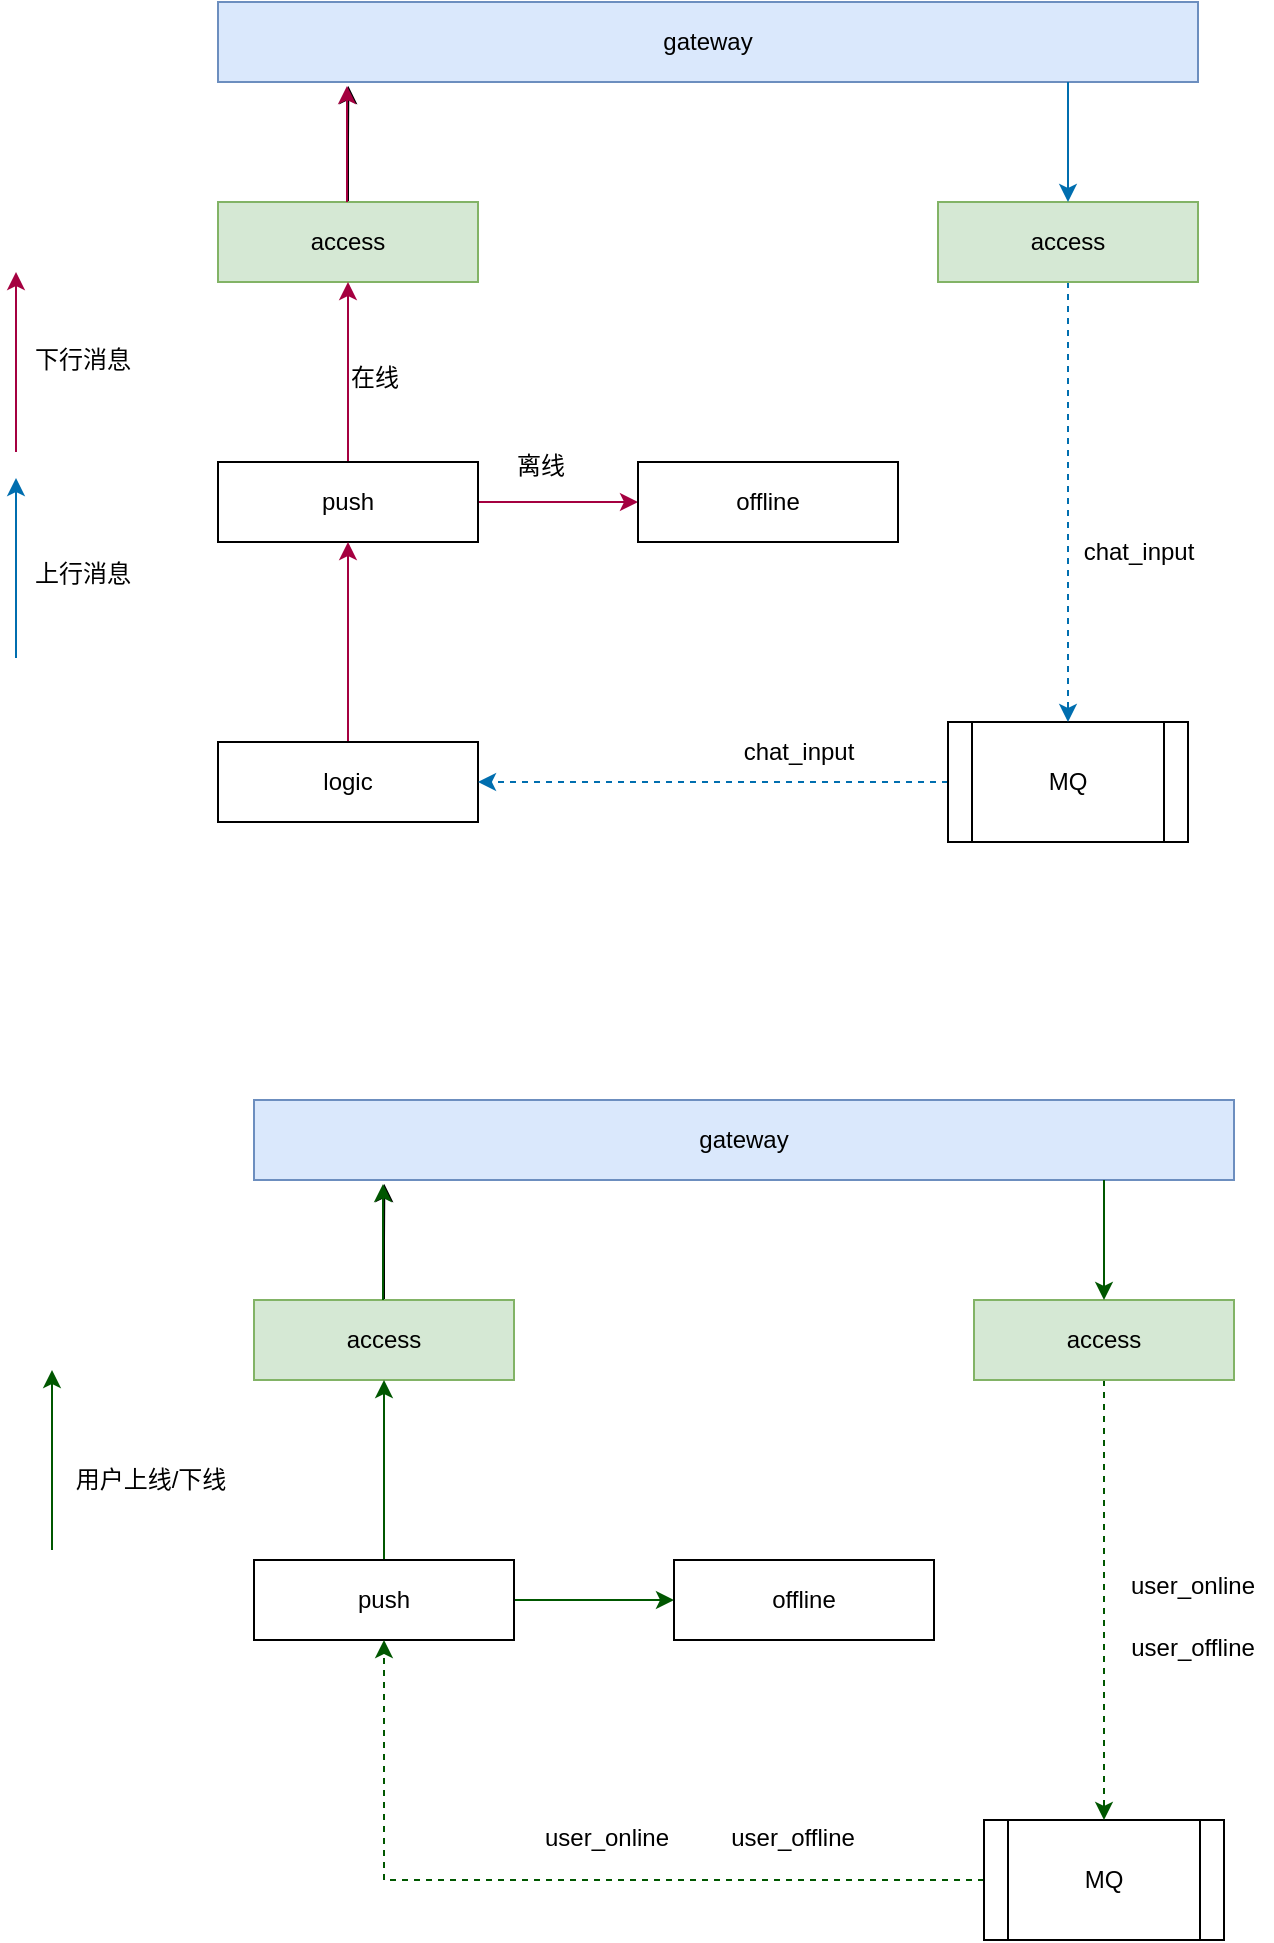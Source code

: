 <mxfile version="24.7.8" pages="3">
  <diagram id="cVeUh3_A2WM-X51wlseu" name="业务架构图">
    <mxGraphModel dx="1036" dy="614" grid="0" gridSize="10" guides="1" tooltips="1" connect="1" arrows="1" fold="1" page="1" pageScale="1" pageWidth="827" pageHeight="1169" math="0" shadow="0">
      <root>
        <mxCell id="0" />
        <mxCell id="1" parent="0" />
        <mxCell id="NDTbb1fdub4gOZgtGCQw-19" style="edgeStyle=orthogonalEdgeStyle;rounded=0;orthogonalLoop=1;jettySize=auto;html=1;entryX=0.133;entryY=1.05;entryDx=0;entryDy=0;entryPerimeter=0;" parent="1" source="NDTbb1fdub4gOZgtGCQw-2" target="NDTbb1fdub4gOZgtGCQw-12" edge="1">
          <mxGeometry relative="1" as="geometry" />
        </mxCell>
        <mxCell id="NDTbb1fdub4gOZgtGCQw-2" value="access" style="rounded=0;whiteSpace=wrap;html=1;fillColor=#d5e8d4;strokeColor=#82b366;" parent="1" vertex="1">
          <mxGeometry x="170" y="210" width="130" height="40" as="geometry" />
        </mxCell>
        <mxCell id="NDTbb1fdub4gOZgtGCQw-18" style="edgeStyle=orthogonalEdgeStyle;rounded=0;orthogonalLoop=1;jettySize=auto;html=1;entryX=0.5;entryY=1;entryDx=0;entryDy=0;fillColor=#d80073;strokeColor=#A50040;" parent="1" source="NDTbb1fdub4gOZgtGCQw-5" target="NDTbb1fdub4gOZgtGCQw-2" edge="1">
          <mxGeometry relative="1" as="geometry" />
        </mxCell>
        <mxCell id="NDTbb1fdub4gOZgtGCQw-20" style="edgeStyle=orthogonalEdgeStyle;rounded=0;orthogonalLoop=1;jettySize=auto;html=1;entryX=0;entryY=0.5;entryDx=0;entryDy=0;fillColor=#d80073;strokeColor=#A50040;" parent="1" source="NDTbb1fdub4gOZgtGCQw-5" target="NDTbb1fdub4gOZgtGCQw-8" edge="1">
          <mxGeometry relative="1" as="geometry" />
        </mxCell>
        <mxCell id="NDTbb1fdub4gOZgtGCQw-5" value="push" style="rounded=0;whiteSpace=wrap;html=1;" parent="1" vertex="1">
          <mxGeometry x="170" y="340" width="130" height="40" as="geometry" />
        </mxCell>
        <mxCell id="NDTbb1fdub4gOZgtGCQw-17" style="edgeStyle=orthogonalEdgeStyle;rounded=0;orthogonalLoop=1;jettySize=auto;html=1;entryX=0.5;entryY=1;entryDx=0;entryDy=0;fillColor=#d80073;strokeColor=#A50040;" parent="1" source="NDTbb1fdub4gOZgtGCQw-7" target="NDTbb1fdub4gOZgtGCQw-5" edge="1">
          <mxGeometry relative="1" as="geometry" />
        </mxCell>
        <mxCell id="NDTbb1fdub4gOZgtGCQw-7" value="logic" style="rounded=0;whiteSpace=wrap;html=1;" parent="1" vertex="1">
          <mxGeometry x="170" y="480" width="130" height="40" as="geometry" />
        </mxCell>
        <mxCell id="NDTbb1fdub4gOZgtGCQw-8" value="offline" style="rounded=0;whiteSpace=wrap;html=1;" parent="1" vertex="1">
          <mxGeometry x="380" y="340" width="130" height="40" as="geometry" />
        </mxCell>
        <mxCell id="NDTbb1fdub4gOZgtGCQw-25" style="edgeStyle=orthogonalEdgeStyle;rounded=0;orthogonalLoop=1;jettySize=auto;html=1;dashed=1;fillColor=#1ba1e2;strokeColor=#006EAF;" parent="1" source="NDTbb1fdub4gOZgtGCQw-11" target="NDTbb1fdub4gOZgtGCQw-7" edge="1">
          <mxGeometry relative="1" as="geometry" />
        </mxCell>
        <mxCell id="NDTbb1fdub4gOZgtGCQw-11" value="MQ" style="shape=process;whiteSpace=wrap;html=1;backgroundOutline=1;" parent="1" vertex="1">
          <mxGeometry x="535" y="470" width="120" height="60" as="geometry" />
        </mxCell>
        <mxCell id="NDTbb1fdub4gOZgtGCQw-12" value="gateway" style="rounded=0;whiteSpace=wrap;html=1;fillColor=#dae8fc;strokeColor=#6c8ebf;" parent="1" vertex="1">
          <mxGeometry x="170" y="110" width="490" height="40" as="geometry" />
        </mxCell>
        <mxCell id="NDTbb1fdub4gOZgtGCQw-24" style="edgeStyle=orthogonalEdgeStyle;rounded=0;orthogonalLoop=1;jettySize=auto;html=1;entryX=0.5;entryY=0;entryDx=0;entryDy=0;dashed=1;fillColor=#1ba1e2;strokeColor=#006EAF;" parent="1" source="NDTbb1fdub4gOZgtGCQw-21" target="NDTbb1fdub4gOZgtGCQw-11" edge="1">
          <mxGeometry relative="1" as="geometry" />
        </mxCell>
        <mxCell id="NDTbb1fdub4gOZgtGCQw-21" value="access" style="rounded=0;whiteSpace=wrap;html=1;fillColor=#d5e8d4;strokeColor=#82b366;" parent="1" vertex="1">
          <mxGeometry x="530" y="210" width="130" height="40" as="geometry" />
        </mxCell>
        <mxCell id="NDTbb1fdub4gOZgtGCQw-23" value="" style="endArrow=classic;html=1;rounded=0;entryX=0.5;entryY=0;entryDx=0;entryDy=0;fillColor=#1ba1e2;strokeColor=#006EAF;" parent="1" target="NDTbb1fdub4gOZgtGCQw-21" edge="1">
          <mxGeometry width="50" height="50" relative="1" as="geometry">
            <mxPoint x="595" y="150" as="sourcePoint" />
            <mxPoint x="700" y="320" as="targetPoint" />
          </mxGeometry>
        </mxCell>
        <mxCell id="NDTbb1fdub4gOZgtGCQw-26" value="chat_input" style="text;html=1;align=center;verticalAlign=middle;resizable=0;points=[];autosize=1;strokeColor=none;fillColor=none;" parent="1" vertex="1">
          <mxGeometry x="590" y="370" width="80" height="30" as="geometry" />
        </mxCell>
        <mxCell id="NDTbb1fdub4gOZgtGCQw-27" value="chat_input" style="text;html=1;align=center;verticalAlign=middle;resizable=0;points=[];autosize=1;strokeColor=none;fillColor=none;" parent="1" vertex="1">
          <mxGeometry x="420" y="470" width="80" height="30" as="geometry" />
        </mxCell>
        <mxCell id="NDTbb1fdub4gOZgtGCQw-28" style="edgeStyle=orthogonalEdgeStyle;rounded=0;orthogonalLoop=1;jettySize=auto;html=1;entryX=0.133;entryY=1.05;entryDx=0;entryDy=0;entryPerimeter=0;fillColor=#d80073;strokeColor=#A50040;" parent="1" edge="1">
          <mxGeometry relative="1" as="geometry">
            <mxPoint x="234.5" y="210" as="sourcePoint" />
            <mxPoint x="234.5" y="152" as="targetPoint" />
          </mxGeometry>
        </mxCell>
        <mxCell id="NDTbb1fdub4gOZgtGCQw-29" style="edgeStyle=orthogonalEdgeStyle;rounded=0;orthogonalLoop=1;jettySize=auto;html=1;entryX=0.5;entryY=1;entryDx=0;entryDy=0;fillColor=#d80073;strokeColor=#A50040;" parent="1" edge="1">
          <mxGeometry relative="1" as="geometry">
            <mxPoint x="69" y="335" as="sourcePoint" />
            <mxPoint x="69" y="245" as="targetPoint" />
            <Array as="points">
              <mxPoint x="69" y="253" />
              <mxPoint x="69" y="253" />
            </Array>
          </mxGeometry>
        </mxCell>
        <mxCell id="NDTbb1fdub4gOZgtGCQw-30" value="下行消息" style="text;html=1;align=center;verticalAlign=middle;resizable=0;points=[];autosize=1;strokeColor=none;fillColor=none;" parent="1" vertex="1">
          <mxGeometry x="69" y="276" width="66" height="26" as="geometry" />
        </mxCell>
        <mxCell id="NDTbb1fdub4gOZgtGCQw-32" style="edgeStyle=orthogonalEdgeStyle;rounded=0;orthogonalLoop=1;jettySize=auto;html=1;entryX=0.5;entryY=1;entryDx=0;entryDy=0;fillColor=#1ba1e2;strokeColor=#006EAF;" parent="1" edge="1">
          <mxGeometry relative="1" as="geometry">
            <mxPoint x="69" y="438" as="sourcePoint" />
            <mxPoint x="69" y="348" as="targetPoint" />
            <Array as="points">
              <mxPoint x="69" y="356" />
              <mxPoint x="69" y="356" />
            </Array>
          </mxGeometry>
        </mxCell>
        <mxCell id="NDTbb1fdub4gOZgtGCQw-33" value="上行消息" style="text;html=1;align=center;verticalAlign=middle;resizable=0;points=[];autosize=1;strokeColor=none;fillColor=none;" parent="1" vertex="1">
          <mxGeometry x="69" y="383" width="66" height="26" as="geometry" />
        </mxCell>
        <mxCell id="NDTbb1fdub4gOZgtGCQw-34" style="edgeStyle=orthogonalEdgeStyle;rounded=0;orthogonalLoop=1;jettySize=auto;html=1;entryX=0.133;entryY=1.05;entryDx=0;entryDy=0;entryPerimeter=0;" parent="1" source="NDTbb1fdub4gOZgtGCQw-35" target="NDTbb1fdub4gOZgtGCQw-44" edge="1">
          <mxGeometry relative="1" as="geometry" />
        </mxCell>
        <mxCell id="NDTbb1fdub4gOZgtGCQw-35" value="access" style="rounded=0;whiteSpace=wrap;html=1;fillColor=#d5e8d4;strokeColor=#82b366;" parent="1" vertex="1">
          <mxGeometry x="188" y="759" width="130" height="40" as="geometry" />
        </mxCell>
        <mxCell id="NDTbb1fdub4gOZgtGCQw-36" style="edgeStyle=orthogonalEdgeStyle;rounded=0;orthogonalLoop=1;jettySize=auto;html=1;entryX=0.5;entryY=1;entryDx=0;entryDy=0;fillColor=#008a00;strokeColor=#005700;" parent="1" source="NDTbb1fdub4gOZgtGCQw-38" target="NDTbb1fdub4gOZgtGCQw-35" edge="1">
          <mxGeometry relative="1" as="geometry" />
        </mxCell>
        <mxCell id="NDTbb1fdub4gOZgtGCQw-37" style="edgeStyle=orthogonalEdgeStyle;rounded=0;orthogonalLoop=1;jettySize=auto;html=1;entryX=0;entryY=0.5;entryDx=0;entryDy=0;fillColor=#008a00;strokeColor=#005700;" parent="1" source="NDTbb1fdub4gOZgtGCQw-38" target="NDTbb1fdub4gOZgtGCQw-41" edge="1">
          <mxGeometry relative="1" as="geometry" />
        </mxCell>
        <mxCell id="NDTbb1fdub4gOZgtGCQw-38" value="push" style="rounded=0;whiteSpace=wrap;html=1;" parent="1" vertex="1">
          <mxGeometry x="188" y="889" width="130" height="40" as="geometry" />
        </mxCell>
        <mxCell id="NDTbb1fdub4gOZgtGCQw-41" value="offline" style="rounded=0;whiteSpace=wrap;html=1;" parent="1" vertex="1">
          <mxGeometry x="398" y="889" width="130" height="40" as="geometry" />
        </mxCell>
        <mxCell id="NDTbb1fdub4gOZgtGCQw-42" style="edgeStyle=orthogonalEdgeStyle;rounded=0;orthogonalLoop=1;jettySize=auto;html=1;dashed=1;fillColor=#008a00;strokeColor=#005700;entryX=0.5;entryY=1;entryDx=0;entryDy=0;" parent="1" source="NDTbb1fdub4gOZgtGCQw-43" target="NDTbb1fdub4gOZgtGCQw-38" edge="1">
          <mxGeometry relative="1" as="geometry">
            <mxPoint x="318" y="1049" as="targetPoint" />
          </mxGeometry>
        </mxCell>
        <mxCell id="NDTbb1fdub4gOZgtGCQw-43" value="MQ" style="shape=process;whiteSpace=wrap;html=1;backgroundOutline=1;" parent="1" vertex="1">
          <mxGeometry x="553" y="1019" width="120" height="60" as="geometry" />
        </mxCell>
        <mxCell id="NDTbb1fdub4gOZgtGCQw-44" value="gateway" style="rounded=0;whiteSpace=wrap;html=1;fillColor=#dae8fc;strokeColor=#6c8ebf;" parent="1" vertex="1">
          <mxGeometry x="188" y="659" width="490" height="40" as="geometry" />
        </mxCell>
        <mxCell id="NDTbb1fdub4gOZgtGCQw-45" style="edgeStyle=orthogonalEdgeStyle;rounded=0;orthogonalLoop=1;jettySize=auto;html=1;entryX=0.5;entryY=0;entryDx=0;entryDy=0;dashed=1;fillColor=#008a00;strokeColor=#005700;" parent="1" source="NDTbb1fdub4gOZgtGCQw-46" target="NDTbb1fdub4gOZgtGCQw-43" edge="1">
          <mxGeometry relative="1" as="geometry" />
        </mxCell>
        <mxCell id="NDTbb1fdub4gOZgtGCQw-46" value="access" style="rounded=0;whiteSpace=wrap;html=1;fillColor=#d5e8d4;strokeColor=#82b366;" parent="1" vertex="1">
          <mxGeometry x="548" y="759" width="130" height="40" as="geometry" />
        </mxCell>
        <mxCell id="NDTbb1fdub4gOZgtGCQw-47" value="" style="endArrow=classic;html=1;rounded=0;entryX=0.5;entryY=0;entryDx=0;entryDy=0;fillColor=#008a00;strokeColor=#005700;" parent="1" target="NDTbb1fdub4gOZgtGCQw-46" edge="1">
          <mxGeometry width="50" height="50" relative="1" as="geometry">
            <mxPoint x="613" y="699" as="sourcePoint" />
            <mxPoint x="718" y="869" as="targetPoint" />
          </mxGeometry>
        </mxCell>
        <mxCell id="NDTbb1fdub4gOZgtGCQw-48" value="user_online" style="text;html=1;align=center;verticalAlign=middle;resizable=0;points=[];autosize=1;strokeColor=none;fillColor=none;" parent="1" vertex="1">
          <mxGeometry x="617" y="889" width="80" height="26" as="geometry" />
        </mxCell>
        <mxCell id="NDTbb1fdub4gOZgtGCQw-50" style="edgeStyle=orthogonalEdgeStyle;rounded=0;orthogonalLoop=1;jettySize=auto;html=1;entryX=0.133;entryY=1.05;entryDx=0;entryDy=0;entryPerimeter=0;fillColor=#008a00;strokeColor=#005700;" parent="1" edge="1">
          <mxGeometry relative="1" as="geometry">
            <mxPoint x="252.5" y="759" as="sourcePoint" />
            <mxPoint x="252.5" y="701" as="targetPoint" />
          </mxGeometry>
        </mxCell>
        <mxCell id="NDTbb1fdub4gOZgtGCQw-51" style="edgeStyle=orthogonalEdgeStyle;rounded=0;orthogonalLoop=1;jettySize=auto;html=1;entryX=0.5;entryY=1;entryDx=0;entryDy=0;fillColor=#008a00;strokeColor=#005700;" parent="1" edge="1">
          <mxGeometry relative="1" as="geometry">
            <mxPoint x="87" y="884" as="sourcePoint" />
            <mxPoint x="87" y="794" as="targetPoint" />
            <Array as="points">
              <mxPoint x="87" y="802" />
              <mxPoint x="87" y="802" />
            </Array>
          </mxGeometry>
        </mxCell>
        <mxCell id="NDTbb1fdub4gOZgtGCQw-52" value="用户上线/下线" style="text;html=1;align=center;verticalAlign=middle;resizable=0;points=[];autosize=1;strokeColor=none;fillColor=none;" parent="1" vertex="1">
          <mxGeometry x="89" y="836" width="93" height="26" as="geometry" />
        </mxCell>
        <mxCell id="NDTbb1fdub4gOZgtGCQw-56" value="在线" style="text;html=1;align=center;verticalAlign=middle;resizable=0;points=[];autosize=1;strokeColor=none;fillColor=none;" parent="1" vertex="1">
          <mxGeometry x="227" y="285" width="42" height="26" as="geometry" />
        </mxCell>
        <mxCell id="NDTbb1fdub4gOZgtGCQw-57" value="离线" style="text;html=1;align=center;verticalAlign=middle;resizable=0;points=[];autosize=1;strokeColor=none;fillColor=none;" parent="1" vertex="1">
          <mxGeometry x="310" y="329" width="42" height="26" as="geometry" />
        </mxCell>
        <mxCell id="D4LVCwCwJRpe1eocPsye-1" value="user_online" style="text;html=1;align=center;verticalAlign=middle;resizable=0;points=[];autosize=1;strokeColor=none;fillColor=none;" parent="1" vertex="1">
          <mxGeometry x="324" y="1015" width="80" height="26" as="geometry" />
        </mxCell>
        <mxCell id="D4LVCwCwJRpe1eocPsye-2" value="user_offline" style="text;html=1;align=center;verticalAlign=middle;resizable=0;points=[];autosize=1;strokeColor=none;fillColor=none;" parent="1" vertex="1">
          <mxGeometry x="617" y="920" width="80" height="26" as="geometry" />
        </mxCell>
        <mxCell id="D4LVCwCwJRpe1eocPsye-3" value="user_offline" style="text;html=1;align=center;verticalAlign=middle;resizable=0;points=[];autosize=1;strokeColor=none;fillColor=none;" parent="1" vertex="1">
          <mxGeometry x="417" y="1015" width="80" height="26" as="geometry" />
        </mxCell>
      </root>
    </mxGraphModel>
  </diagram>
  <diagram id="T8XG3j-cZtYXphsDOoxV" name="认证流程">
    <mxGraphModel dx="1036" dy="614" grid="0" gridSize="10" guides="1" tooltips="1" connect="1" arrows="1" fold="1" page="1" pageScale="1" pageWidth="827" pageHeight="1169" math="0" shadow="0">
      <root>
        <mxCell id="0" />
        <mxCell id="1" parent="0" />
        <mxCell id="kZqQIZWyuM2Vv-hapQI7-2" value="认证服务" style="rounded=0;whiteSpace=wrap;html=1;fillColor=#ffe6cc;strokeColor=#d79b00;" vertex="1" parent="1">
          <mxGeometry x="231" y="320" width="130" height="40" as="geometry" />
        </mxCell>
        <mxCell id="kZqQIZWyuM2Vv-hapQI7-23" style="edgeStyle=orthogonalEdgeStyle;rounded=0;orthogonalLoop=1;jettySize=auto;html=1;entryX=0.5;entryY=0;entryDx=0;entryDy=0;exitX=0.133;exitY=1.065;exitDx=0;exitDy=0;exitPerimeter=0;" edge="1" parent="1" source="kZqQIZWyuM2Vv-hapQI7-9" target="kZqQIZWyuM2Vv-hapQI7-2">
          <mxGeometry relative="1" as="geometry" />
        </mxCell>
        <mxCell id="kZqQIZWyuM2Vv-hapQI7-9" value="gateway" style="rounded=0;whiteSpace=wrap;html=1;fillColor=#dae8fc;strokeColor=#6c8ebf;" vertex="1" parent="1">
          <mxGeometry x="231" y="190" width="490" height="40" as="geometry" />
        </mxCell>
        <mxCell id="kZqQIZWyuM2Vv-hapQI7-11" value="业务服务" style="rounded=0;whiteSpace=wrap;html=1;fillColor=#d5e8d4;strokeColor=#82b366;" vertex="1" parent="1">
          <mxGeometry x="591" y="320" width="130" height="40" as="geometry" />
        </mxCell>
        <mxCell id="kZqQIZWyuM2Vv-hapQI7-12" value="" style="endArrow=classic;html=1;rounded=0;entryX=0.5;entryY=0;entryDx=0;entryDy=0;fillColor=#008a00;strokeColor=#005700;" edge="1" parent="1" target="kZqQIZWyuM2Vv-hapQI7-11">
          <mxGeometry width="50" height="50" relative="1" as="geometry">
            <mxPoint x="656" y="230" as="sourcePoint" />
            <mxPoint x="761" y="400" as="targetPoint" />
          </mxGeometry>
        </mxCell>
        <mxCell id="kZqQIZWyuM2Vv-hapQI7-20" value="用户" style="shape=umlActor;verticalLabelPosition=bottom;verticalAlign=top;html=1;outlineConnect=0;" vertex="1" parent="1">
          <mxGeometry x="441" y="10" width="30" height="60" as="geometry" />
        </mxCell>
        <mxCell id="kZqQIZWyuM2Vv-hapQI7-22" style="edgeStyle=orthogonalEdgeStyle;rounded=0;orthogonalLoop=1;jettySize=auto;html=1;entryX=0.459;entryY=0;entryDx=0;entryDy=0;entryPerimeter=0;" edge="1" parent="1" source="kZqQIZWyuM2Vv-hapQI7-20" target="kZqQIZWyuM2Vv-hapQI7-9">
          <mxGeometry relative="1" as="geometry">
            <mxPoint x="456" y="180" as="targetPoint" />
          </mxGeometry>
        </mxCell>
        <mxCell id="kZqQIZWyuM2Vv-hapQI7-24" value="2、校验token" style="text;html=1;align=center;verticalAlign=middle;resizable=0;points=[];autosize=1;strokeColor=none;fillColor=none;" vertex="1" parent="1">
          <mxGeometry x="190" y="250" width="100" height="30" as="geometry" />
        </mxCell>
        <mxCell id="kZqQIZWyuM2Vv-hapQI7-25" value="1、请求业务接口" style="text;html=1;align=center;verticalAlign=middle;resizable=0;points=[];autosize=1;strokeColor=none;fillColor=none;" vertex="1" parent="1">
          <mxGeometry x="460" y="108" width="110" height="30" as="geometry" />
        </mxCell>
        <mxCell id="kZqQIZWyuM2Vv-hapQI7-27" style="edgeStyle=orthogonalEdgeStyle;rounded=0;orthogonalLoop=1;jettySize=auto;html=1;exitX=0.75;exitY=0;exitDx=0;exitDy=0;entryX=0.2;entryY=1.025;entryDx=0;entryDy=0;entryPerimeter=0;" edge="1" parent="1" source="kZqQIZWyuM2Vv-hapQI7-2" target="kZqQIZWyuM2Vv-hapQI7-9">
          <mxGeometry relative="1" as="geometry" />
        </mxCell>
        <mxCell id="kZqQIZWyuM2Vv-hapQI7-28" value="3、返回基本用户信息" style="text;html=1;align=center;verticalAlign=middle;resizable=0;points=[];autosize=1;strokeColor=none;fillColor=none;" vertex="1" parent="1">
          <mxGeometry x="320" y="250" width="140" height="30" as="geometry" />
        </mxCell>
        <mxCell id="kZqQIZWyuM2Vv-hapQI7-29" value="4、业务调用" style="text;html=1;align=center;verticalAlign=middle;resizable=0;points=[];autosize=1;strokeColor=none;fillColor=none;" vertex="1" parent="1">
          <mxGeometry x="570" y="250" width="90" height="30" as="geometry" />
        </mxCell>
      </root>
    </mxGraphModel>
  </diagram>
  <diagram id="k8QLL-PzJMvZjzErkNiB" name="灰度分流-userId">
    <mxGraphModel dx="1036" dy="614" grid="0" gridSize="10" guides="1" tooltips="1" connect="1" arrows="1" fold="1" page="1" pageScale="1" pageWidth="827" pageHeight="1169" math="0" shadow="0">
      <root>
        <mxCell id="0" />
        <mxCell id="1" parent="0" />
        <mxCell id="Kg1hxVuor2k0rtEEVR-2-1" value="认证服务" style="rounded=0;whiteSpace=wrap;html=1;fillColor=#ffe6cc;strokeColor=#d79b00;" vertex="1" parent="1">
          <mxGeometry x="201" y="460" width="130" height="40" as="geometry" />
        </mxCell>
        <mxCell id="Kg1hxVuor2k0rtEEVR-2-2" style="edgeStyle=orthogonalEdgeStyle;rounded=0;orthogonalLoop=1;jettySize=auto;html=1;entryX=0.5;entryY=0;entryDx=0;entryDy=0;exitX=0.133;exitY=1.065;exitDx=0;exitDy=0;exitPerimeter=0;" edge="1" parent="1" source="Kg1hxVuor2k0rtEEVR-2-3" target="Kg1hxVuor2k0rtEEVR-2-1">
          <mxGeometry relative="1" as="geometry" />
        </mxCell>
        <mxCell id="Kg1hxVuor2k0rtEEVR-2-3" value="gateway" style="rounded=0;whiteSpace=wrap;html=1;fillColor=#dae8fc;strokeColor=#6c8ebf;" vertex="1" parent="1">
          <mxGeometry x="201" y="330" width="490" height="40" as="geometry" />
        </mxCell>
        <mxCell id="Kg1hxVuor2k0rtEEVR-2-4" value="灰度服务" style="rounded=0;whiteSpace=wrap;html=1;fillColor=#f5f5f5;strokeColor=#666666;fontColor=#333333;" vertex="1" parent="1">
          <mxGeometry x="561" y="460" width="130" height="40" as="geometry" />
        </mxCell>
        <mxCell id="Kg1hxVuor2k0rtEEVR-2-5" value="" style="endArrow=classic;html=1;rounded=0;entryX=0.5;entryY=0;entryDx=0;entryDy=0;fillColor=#008a00;strokeColor=#005700;" edge="1" parent="1" target="Kg1hxVuor2k0rtEEVR-2-4">
          <mxGeometry width="50" height="50" relative="1" as="geometry">
            <mxPoint x="626" y="370" as="sourcePoint" />
            <mxPoint x="731" y="540" as="targetPoint" />
          </mxGeometry>
        </mxCell>
        <mxCell id="Kg1hxVuor2k0rtEEVR-2-6" value="用户" style="shape=umlActor;verticalLabelPosition=bottom;verticalAlign=top;html=1;outlineConnect=0;" vertex="1" parent="1">
          <mxGeometry x="411" y="150" width="30" height="60" as="geometry" />
        </mxCell>
        <mxCell id="Kg1hxVuor2k0rtEEVR-2-7" style="edgeStyle=orthogonalEdgeStyle;rounded=0;orthogonalLoop=1;jettySize=auto;html=1;entryX=0.459;entryY=0;entryDx=0;entryDy=0;entryPerimeter=0;" edge="1" parent="1" source="Kg1hxVuor2k0rtEEVR-2-6" target="Kg1hxVuor2k0rtEEVR-2-3">
          <mxGeometry relative="1" as="geometry">
            <mxPoint x="426" y="320" as="targetPoint" />
          </mxGeometry>
        </mxCell>
        <mxCell id="Kg1hxVuor2k0rtEEVR-2-8" value="2、校验token" style="text;html=1;align=center;verticalAlign=middle;resizable=0;points=[];autosize=1;strokeColor=none;fillColor=none;" vertex="1" parent="1">
          <mxGeometry x="170" y="400" width="100" height="30" as="geometry" />
        </mxCell>
        <mxCell id="Kg1hxVuor2k0rtEEVR-2-9" value="1、请求业务接口" style="text;html=1;align=center;verticalAlign=middle;resizable=0;points=[];autosize=1;strokeColor=none;fillColor=none;" vertex="1" parent="1">
          <mxGeometry x="430" y="248" width="110" height="30" as="geometry" />
        </mxCell>
        <mxCell id="Kg1hxVuor2k0rtEEVR-2-10" style="edgeStyle=orthogonalEdgeStyle;rounded=0;orthogonalLoop=1;jettySize=auto;html=1;exitX=0.75;exitY=0;exitDx=0;exitDy=0;entryX=0.2;entryY=1.025;entryDx=0;entryDy=0;entryPerimeter=0;" edge="1" parent="1" source="Kg1hxVuor2k0rtEEVR-2-1" target="Kg1hxVuor2k0rtEEVR-2-3">
          <mxGeometry relative="1" as="geometry" />
        </mxCell>
        <mxCell id="Kg1hxVuor2k0rtEEVR-2-11" value="3、返回用户信息(是否灰度)" style="text;html=1;align=center;verticalAlign=middle;resizable=0;points=[];autosize=1;strokeColor=none;fillColor=none;" vertex="1" parent="1">
          <mxGeometry x="275" y="400" width="170" height="30" as="geometry" />
        </mxCell>
        <mxCell id="Kg1hxVuor2k0rtEEVR-2-12" value="4、业务调用" style="text;html=1;align=center;verticalAlign=middle;resizable=0;points=[];autosize=1;strokeColor=none;fillColor=none;" vertex="1" parent="1">
          <mxGeometry x="460" y="400" width="90" height="30" as="geometry" />
        </mxCell>
        <mxCell id="Kg1hxVuor2k0rtEEVR-2-13" value="商用服务" style="rounded=0;whiteSpace=wrap;html=1;fillColor=#d5e8d4;strokeColor=#82b366;" vertex="1" parent="1">
          <mxGeometry x="393" y="461" width="130" height="40" as="geometry" />
        </mxCell>
        <mxCell id="Kg1hxVuor2k0rtEEVR-2-14" value="" style="endArrow=classic;html=1;rounded=0;entryX=0.5;entryY=0;entryDx=0;entryDy=0;fillColor=#008a00;strokeColor=#005700;" edge="1" parent="1" target="Kg1hxVuor2k0rtEEVR-2-13">
          <mxGeometry width="50" height="50" relative="1" as="geometry">
            <mxPoint x="458" y="371" as="sourcePoint" />
            <mxPoint x="563" y="541" as="targetPoint" />
          </mxGeometry>
        </mxCell>
        <mxCell id="Kg1hxVuor2k0rtEEVR-2-17" value="4、业务调用" style="text;html=1;align=center;verticalAlign=middle;resizable=0;points=[];autosize=1;strokeColor=none;fillColor=none;" vertex="1" parent="1">
          <mxGeometry x="630" y="400" width="90" height="30" as="geometry" />
        </mxCell>
      </root>
    </mxGraphModel>
  </diagram>
</mxfile>

